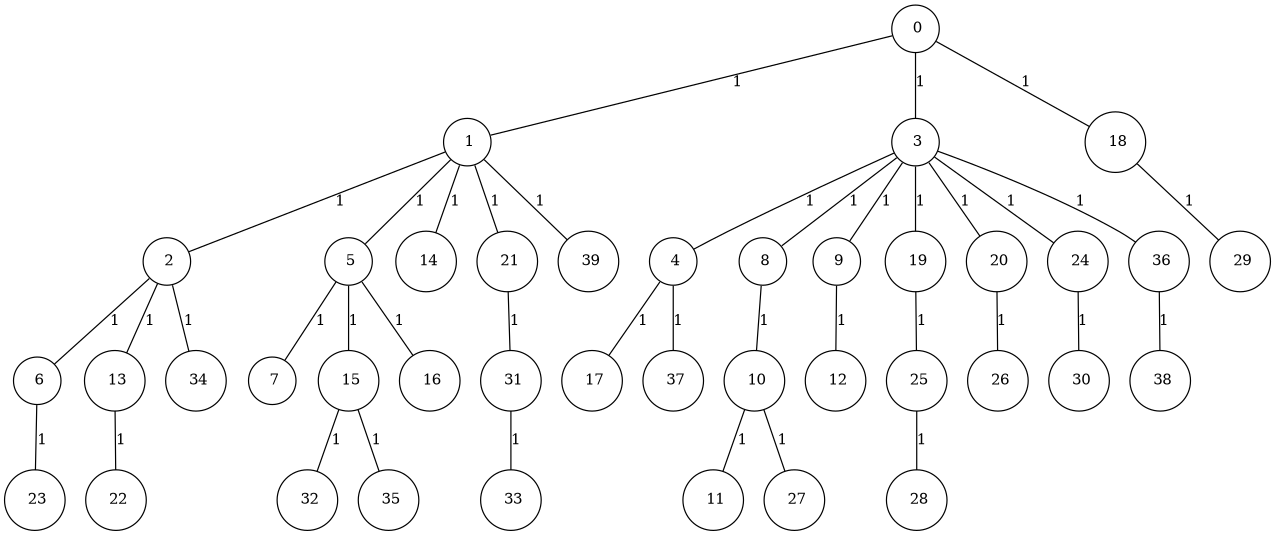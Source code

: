 graph G {
size="8.5,11;"
ratio = "expand;"
fixedsize="true;"
overlap="scale;"
node[shape=circle,width=.12,hight=.12,fontsize=12]
edge[fontsize=12]

0[label=" 0" color=black, pos="2.1438177,0.99966019!"];
1[label=" 1" color=black, pos="2.724205,1.780153!"];
2[label=" 2" color=black, pos="0.9145219,2.2538052!"];
3[label=" 3" color=black, pos="1.7574995,0.1093447!"];
4[label=" 4" color=black, pos="1.0140841,1.079642!"];
5[label=" 5" color=black, pos="1.6306549,0.17370417!"];
6[label=" 6" color=black, pos="0.76564532,1.2820157!"];
7[label=" 7" color=black, pos="1.0880377,0.38571737!"];
8[label=" 8" color=black, pos="2.6433759,1.5746182!"];
9[label=" 9" color=black, pos="1.8538549,1.5311238!"];
10[label=" 10" color=black, pos="2.4702115,0.93102362!"];
11[label=" 11" color=black, pos="2.8374174,0.017835488!"];
12[label=" 12" color=black, pos="1.2163747,0.10882814!"];
13[label=" 13" color=black, pos="0.99200957,1.8732169!"];
14[label=" 14" color=black, pos="0.39553001,1.1954782!"];
15[label=" 15" color=black, pos="0.51521624,1.7154231!"];
16[label=" 16" color=black, pos="0.96657312,1.5261729!"];
17[label=" 17" color=black, pos="0.64481242,1.5888048!"];
18[label=" 18" color=black, pos="2.8422256,0.34273489!"];
19[label=" 19" color=black, pos="0.56019673,1.5311445!"];
20[label=" 20" color=black, pos="1.4580479,2.6236011!"];
21[label=" 21" color=black, pos="1.9225049,0.20771234!"];
22[label=" 22" color=black, pos="1.6520506,2.8016026!"];
23[label=" 23" color=black, pos="1.9843861,1.3258589!"];
24[label=" 24" color=black, pos="2.8070669,0.77138722!"];
25[label=" 25" color=black, pos="2.9093286,2.5669033!"];
26[label=" 26" color=black, pos="1.8800204,0.43119717!"];
27[label=" 27" color=black, pos="2.2702085,1.2167886!"];
28[label=" 28" color=black, pos="2.6023143,0.17831388!"];
29[label=" 29" color=black, pos="0.33720772,1.8428542!"];
30[label=" 30" color=black, pos="0.78921675,1.1565252!"];
31[label=" 31" color=black, pos="1.1614825,0.72456207!"];
32[label=" 32" color=black, pos="2.3344159,2.4204288!"];
33[label=" 33" color=black, pos="0.85614131,0.99529868!"];
34[label=" 34" color=black, pos="0.89697018,0.1763789!"];
35[label=" 35" color=black, pos="1.3888375,1.8954351!"];
36[label=" 36" color=black, pos="1.2335572,0.51597102!"];
37[label=" 37" color=black, pos="1.4597752,2.5600233!"];
38[label=" 38" color=black, pos="0.0032819728,1.0225948!"];
39[label=" 39" color=black, pos="2.1989325,1.1333138!"];
0--1[label="1"]
0--3[label="1"]
0--18[label="1"]
1--2[label="1"]
1--5[label="1"]
1--14[label="1"]
1--21[label="1"]
1--39[label="1"]
2--6[label="1"]
2--13[label="1"]
2--34[label="1"]
3--4[label="1"]
3--8[label="1"]
3--9[label="1"]
3--19[label="1"]
3--20[label="1"]
3--24[label="1"]
3--36[label="1"]
4--17[label="1"]
4--37[label="1"]
5--7[label="1"]
5--15[label="1"]
5--16[label="1"]
6--23[label="1"]
8--10[label="1"]
9--12[label="1"]
10--11[label="1"]
10--27[label="1"]
13--22[label="1"]
15--32[label="1"]
15--35[label="1"]
18--29[label="1"]
19--25[label="1"]
20--26[label="1"]
21--31[label="1"]
24--30[label="1"]
25--28[label="1"]
31--33[label="1"]
36--38[label="1"]

}
